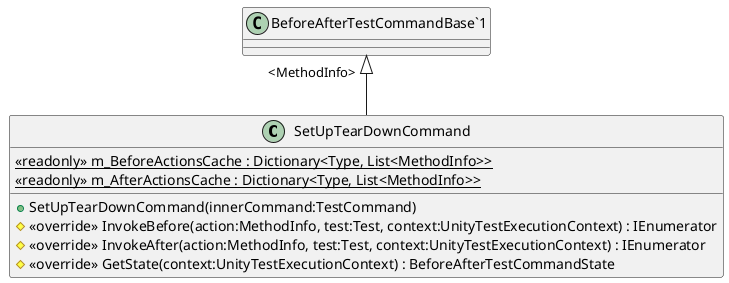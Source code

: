 @startuml
class SetUpTearDownCommand {
    {static} <<readonly>> m_BeforeActionsCache : Dictionary<Type, List<MethodInfo>>
    {static} <<readonly>> m_AfterActionsCache : Dictionary<Type, List<MethodInfo>>
    + SetUpTearDownCommand(innerCommand:TestCommand)
    # <<override>> InvokeBefore(action:MethodInfo, test:Test, context:UnityTestExecutionContext) : IEnumerator
    # <<override>> InvokeAfter(action:MethodInfo, test:Test, context:UnityTestExecutionContext) : IEnumerator
    # <<override>> GetState(context:UnityTestExecutionContext) : BeforeAfterTestCommandState
}
"BeforeAfterTestCommandBase`1" "<MethodInfo>" <|-- SetUpTearDownCommand
@enduml
